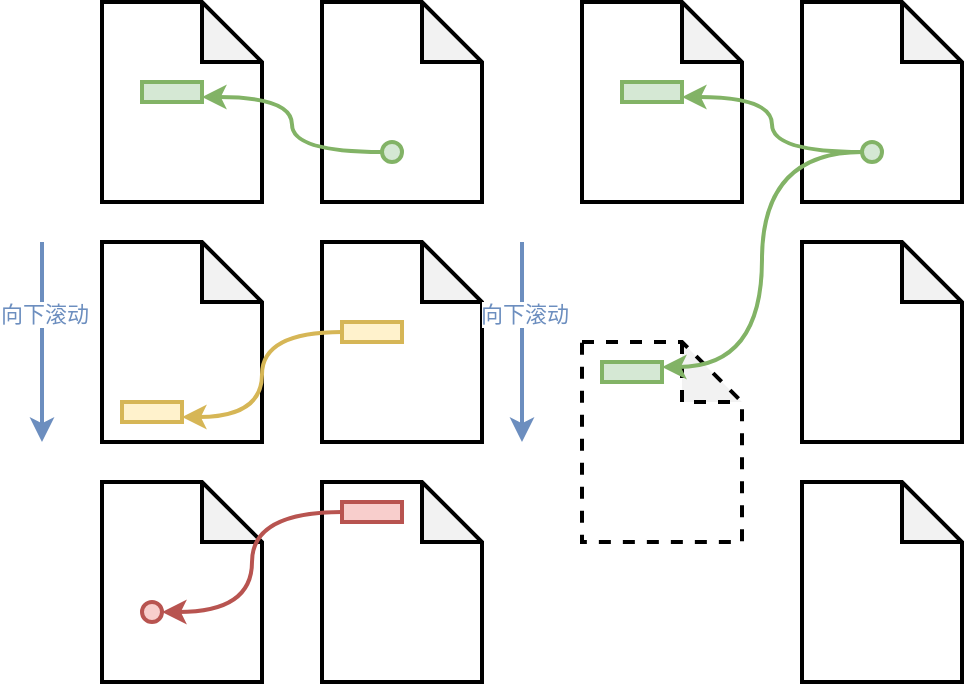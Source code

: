 <mxfile version="26.0.5">
  <diagram name="第 1 页" id="MD43eZTOFzxbqqZqyeUR">
    <mxGraphModel dx="1242" dy="758" grid="1" gridSize="10" guides="1" tooltips="1" connect="1" arrows="1" fold="1" page="1" pageScale="1" pageWidth="827" pageHeight="1169" math="0" shadow="0">
      <root>
        <mxCell id="0" />
        <mxCell id="1" parent="0" />
        <mxCell id="1PO3ZFqx-MkKVhg-jlvu-15" value="" style="shape=note;whiteSpace=wrap;html=1;backgroundOutline=1;darkOpacity=0.05;strokeWidth=2;" vertex="1" parent="1">
          <mxGeometry x="230" y="280" width="80" height="100" as="geometry" />
        </mxCell>
        <mxCell id="1PO3ZFqx-MkKVhg-jlvu-16" value="" style="shape=note;whiteSpace=wrap;html=1;backgroundOutline=1;darkOpacity=0.05;strokeWidth=2;" vertex="1" parent="1">
          <mxGeometry x="230" y="400" width="80" height="100" as="geometry" />
        </mxCell>
        <mxCell id="1PO3ZFqx-MkKVhg-jlvu-17" value="" style="shape=note;whiteSpace=wrap;html=1;backgroundOutline=1;darkOpacity=0.05;strokeWidth=2;" vertex="1" parent="1">
          <mxGeometry x="230" y="520" width="80" height="100" as="geometry" />
        </mxCell>
        <mxCell id="1PO3ZFqx-MkKVhg-jlvu-18" value="" style="rounded=0;whiteSpace=wrap;html=1;strokeWidth=2;fillColor=#d5e8d4;strokeColor=#82b366;" vertex="1" parent="1">
          <mxGeometry x="250" y="320" width="30" height="10" as="geometry" />
        </mxCell>
        <mxCell id="1PO3ZFqx-MkKVhg-jlvu-19" value="" style="rounded=0;whiteSpace=wrap;html=1;strokeWidth=2;fillColor=#fff2cc;strokeColor=#d6b656;" vertex="1" parent="1">
          <mxGeometry x="240" y="480" width="30" height="10" as="geometry" />
        </mxCell>
        <mxCell id="1PO3ZFqx-MkKVhg-jlvu-20" value="" style="shape=note;whiteSpace=wrap;html=1;backgroundOutline=1;darkOpacity=0.05;strokeWidth=2;" vertex="1" parent="1">
          <mxGeometry x="340" y="280" width="80" height="100" as="geometry" />
        </mxCell>
        <mxCell id="1PO3ZFqx-MkKVhg-jlvu-21" value="" style="shape=note;whiteSpace=wrap;html=1;backgroundOutline=1;darkOpacity=0.05;strokeWidth=2;" vertex="1" parent="1">
          <mxGeometry x="340" y="400" width="80" height="100" as="geometry" />
        </mxCell>
        <mxCell id="1PO3ZFqx-MkKVhg-jlvu-22" value="" style="shape=note;whiteSpace=wrap;html=1;backgroundOutline=1;darkOpacity=0.05;strokeWidth=2;" vertex="1" parent="1">
          <mxGeometry x="340" y="520" width="80" height="100" as="geometry" />
        </mxCell>
        <mxCell id="1PO3ZFqx-MkKVhg-jlvu-23" style="edgeStyle=orthogonalEdgeStyle;rounded=0;orthogonalLoop=1;jettySize=auto;html=1;entryX=1;entryY=0.75;entryDx=0;entryDy=0;curved=1;strokeWidth=2;fillColor=#fff2cc;strokeColor=#d6b656;" edge="1" parent="1" source="1PO3ZFqx-MkKVhg-jlvu-24" target="1PO3ZFqx-MkKVhg-jlvu-19">
          <mxGeometry relative="1" as="geometry" />
        </mxCell>
        <mxCell id="1PO3ZFqx-MkKVhg-jlvu-24" value="" style="rounded=0;whiteSpace=wrap;html=1;strokeWidth=2;fillColor=#fff2cc;strokeColor=#d6b656;" vertex="1" parent="1">
          <mxGeometry x="350" y="440" width="30" height="10" as="geometry" />
        </mxCell>
        <mxCell id="1PO3ZFqx-MkKVhg-jlvu-25" style="edgeStyle=orthogonalEdgeStyle;rounded=0;orthogonalLoop=1;jettySize=auto;html=1;entryX=1;entryY=0.5;entryDx=0;entryDy=0;curved=1;strokeWidth=2;fillColor=#f8cecc;strokeColor=#b85450;" edge="1" parent="1" source="1PO3ZFqx-MkKVhg-jlvu-26" target="1PO3ZFqx-MkKVhg-jlvu-29">
          <mxGeometry relative="1" as="geometry" />
        </mxCell>
        <mxCell id="1PO3ZFqx-MkKVhg-jlvu-26" value="" style="rounded=0;whiteSpace=wrap;html=1;strokeWidth=2;fillColor=#f8cecc;strokeColor=#b85450;" vertex="1" parent="1">
          <mxGeometry x="350" y="530" width="30" height="10" as="geometry" />
        </mxCell>
        <mxCell id="1PO3ZFqx-MkKVhg-jlvu-27" style="edgeStyle=orthogonalEdgeStyle;rounded=0;orthogonalLoop=1;jettySize=auto;html=1;entryX=1;entryY=0.75;entryDx=0;entryDy=0;curved=1;strokeWidth=2;fillColor=#d5e8d4;strokeColor=#82b366;" edge="1" parent="1" source="1PO3ZFqx-MkKVhg-jlvu-28" target="1PO3ZFqx-MkKVhg-jlvu-18">
          <mxGeometry relative="1" as="geometry" />
        </mxCell>
        <mxCell id="1PO3ZFqx-MkKVhg-jlvu-28" value="" style="ellipse;whiteSpace=wrap;html=1;aspect=fixed;strokeWidth=2;fillColor=#d5e8d4;strokeColor=#82b366;" vertex="1" parent="1">
          <mxGeometry x="370" y="350" width="10" height="10" as="geometry" />
        </mxCell>
        <mxCell id="1PO3ZFqx-MkKVhg-jlvu-29" value="" style="ellipse;whiteSpace=wrap;html=1;aspect=fixed;strokeWidth=2;fillColor=#f8cecc;strokeColor=#b85450;" vertex="1" parent="1">
          <mxGeometry x="250" y="580" width="10" height="10" as="geometry" />
        </mxCell>
        <mxCell id="1PO3ZFqx-MkKVhg-jlvu-30" value="" style="endArrow=classic;html=1;rounded=0;strokeWidth=2;fillColor=#dae8fc;strokeColor=#6c8ebf;" edge="1" parent="1">
          <mxGeometry width="50" height="50" relative="1" as="geometry">
            <mxPoint x="200" y="400" as="sourcePoint" />
            <mxPoint x="200" y="500" as="targetPoint" />
          </mxGeometry>
        </mxCell>
        <mxCell id="1PO3ZFqx-MkKVhg-jlvu-31" value="向下滚动" style="edgeLabel;html=1;align=center;verticalAlign=middle;resizable=0;points=[];fontColor=light-dark(#6c8ebf, #ededed);" vertex="1" connectable="0" parent="1PO3ZFqx-MkKVhg-jlvu-30">
          <mxGeometry x="-0.28" y="1" relative="1" as="geometry">
            <mxPoint as="offset" />
          </mxGeometry>
        </mxCell>
        <mxCell id="1PO3ZFqx-MkKVhg-jlvu-32" value="" style="shape=note;whiteSpace=wrap;html=1;backgroundOutline=1;darkOpacity=0.05;strokeWidth=2;" vertex="1" parent="1">
          <mxGeometry x="470" y="280" width="80" height="100" as="geometry" />
        </mxCell>
        <mxCell id="1PO3ZFqx-MkKVhg-jlvu-33" value="" style="shape=note;whiteSpace=wrap;html=1;backgroundOutline=1;darkOpacity=0.05;strokeWidth=2;dashed=1;" vertex="1" parent="1">
          <mxGeometry x="470" y="450" width="80" height="100" as="geometry" />
        </mxCell>
        <mxCell id="1PO3ZFqx-MkKVhg-jlvu-35" value="" style="rounded=0;whiteSpace=wrap;html=1;strokeWidth=2;fillColor=#d5e8d4;strokeColor=#82b366;" vertex="1" parent="1">
          <mxGeometry x="490" y="320" width="30" height="10" as="geometry" />
        </mxCell>
        <mxCell id="1PO3ZFqx-MkKVhg-jlvu-37" value="" style="shape=note;whiteSpace=wrap;html=1;backgroundOutline=1;darkOpacity=0.05;strokeWidth=2;" vertex="1" parent="1">
          <mxGeometry x="580" y="280" width="80" height="100" as="geometry" />
        </mxCell>
        <mxCell id="1PO3ZFqx-MkKVhg-jlvu-38" value="" style="shape=note;whiteSpace=wrap;html=1;backgroundOutline=1;darkOpacity=0.05;strokeWidth=2;" vertex="1" parent="1">
          <mxGeometry x="580" y="400" width="80" height="100" as="geometry" />
        </mxCell>
        <mxCell id="1PO3ZFqx-MkKVhg-jlvu-39" value="" style="shape=note;whiteSpace=wrap;html=1;backgroundOutline=1;darkOpacity=0.05;strokeWidth=2;" vertex="1" parent="1">
          <mxGeometry x="580" y="520" width="80" height="100" as="geometry" />
        </mxCell>
        <mxCell id="1PO3ZFqx-MkKVhg-jlvu-44" style="edgeStyle=orthogonalEdgeStyle;rounded=0;orthogonalLoop=1;jettySize=auto;html=1;entryX=1;entryY=0.75;entryDx=0;entryDy=0;curved=1;strokeWidth=2;fillColor=#d5e8d4;strokeColor=#82b366;" edge="1" parent="1" source="1PO3ZFqx-MkKVhg-jlvu-45" target="1PO3ZFqx-MkKVhg-jlvu-35">
          <mxGeometry relative="1" as="geometry" />
        </mxCell>
        <mxCell id="1PO3ZFqx-MkKVhg-jlvu-50" style="edgeStyle=orthogonalEdgeStyle;rounded=0;orthogonalLoop=1;jettySize=auto;html=1;entryX=1;entryY=0.25;entryDx=0;entryDy=0;curved=1;strokeWidth=2;fillColor=#d5e8d4;strokeColor=#82b366;" edge="1" parent="1" source="1PO3ZFqx-MkKVhg-jlvu-45" target="1PO3ZFqx-MkKVhg-jlvu-49">
          <mxGeometry relative="1" as="geometry" />
        </mxCell>
        <mxCell id="1PO3ZFqx-MkKVhg-jlvu-45" value="" style="ellipse;whiteSpace=wrap;html=1;aspect=fixed;strokeWidth=2;fillColor=#d5e8d4;strokeColor=#82b366;" vertex="1" parent="1">
          <mxGeometry x="610" y="350" width="10" height="10" as="geometry" />
        </mxCell>
        <mxCell id="1PO3ZFqx-MkKVhg-jlvu-47" value="" style="endArrow=classic;html=1;rounded=0;strokeWidth=2;fillColor=#dae8fc;strokeColor=#6c8ebf;" edge="1" parent="1">
          <mxGeometry width="50" height="50" relative="1" as="geometry">
            <mxPoint x="440" y="400" as="sourcePoint" />
            <mxPoint x="440" y="500" as="targetPoint" />
          </mxGeometry>
        </mxCell>
        <mxCell id="1PO3ZFqx-MkKVhg-jlvu-48" value="向下滚动" style="edgeLabel;html=1;align=center;verticalAlign=middle;resizable=0;points=[];fontColor=light-dark(#6c8ebf, #ededed);" vertex="1" connectable="0" parent="1PO3ZFqx-MkKVhg-jlvu-47">
          <mxGeometry x="-0.28" y="1" relative="1" as="geometry">
            <mxPoint as="offset" />
          </mxGeometry>
        </mxCell>
        <mxCell id="1PO3ZFqx-MkKVhg-jlvu-49" value="" style="rounded=0;whiteSpace=wrap;html=1;strokeWidth=2;fillColor=#d5e8d4;strokeColor=#82b366;" vertex="1" parent="1">
          <mxGeometry x="480" y="460" width="30" height="10" as="geometry" />
        </mxCell>
      </root>
    </mxGraphModel>
  </diagram>
</mxfile>

